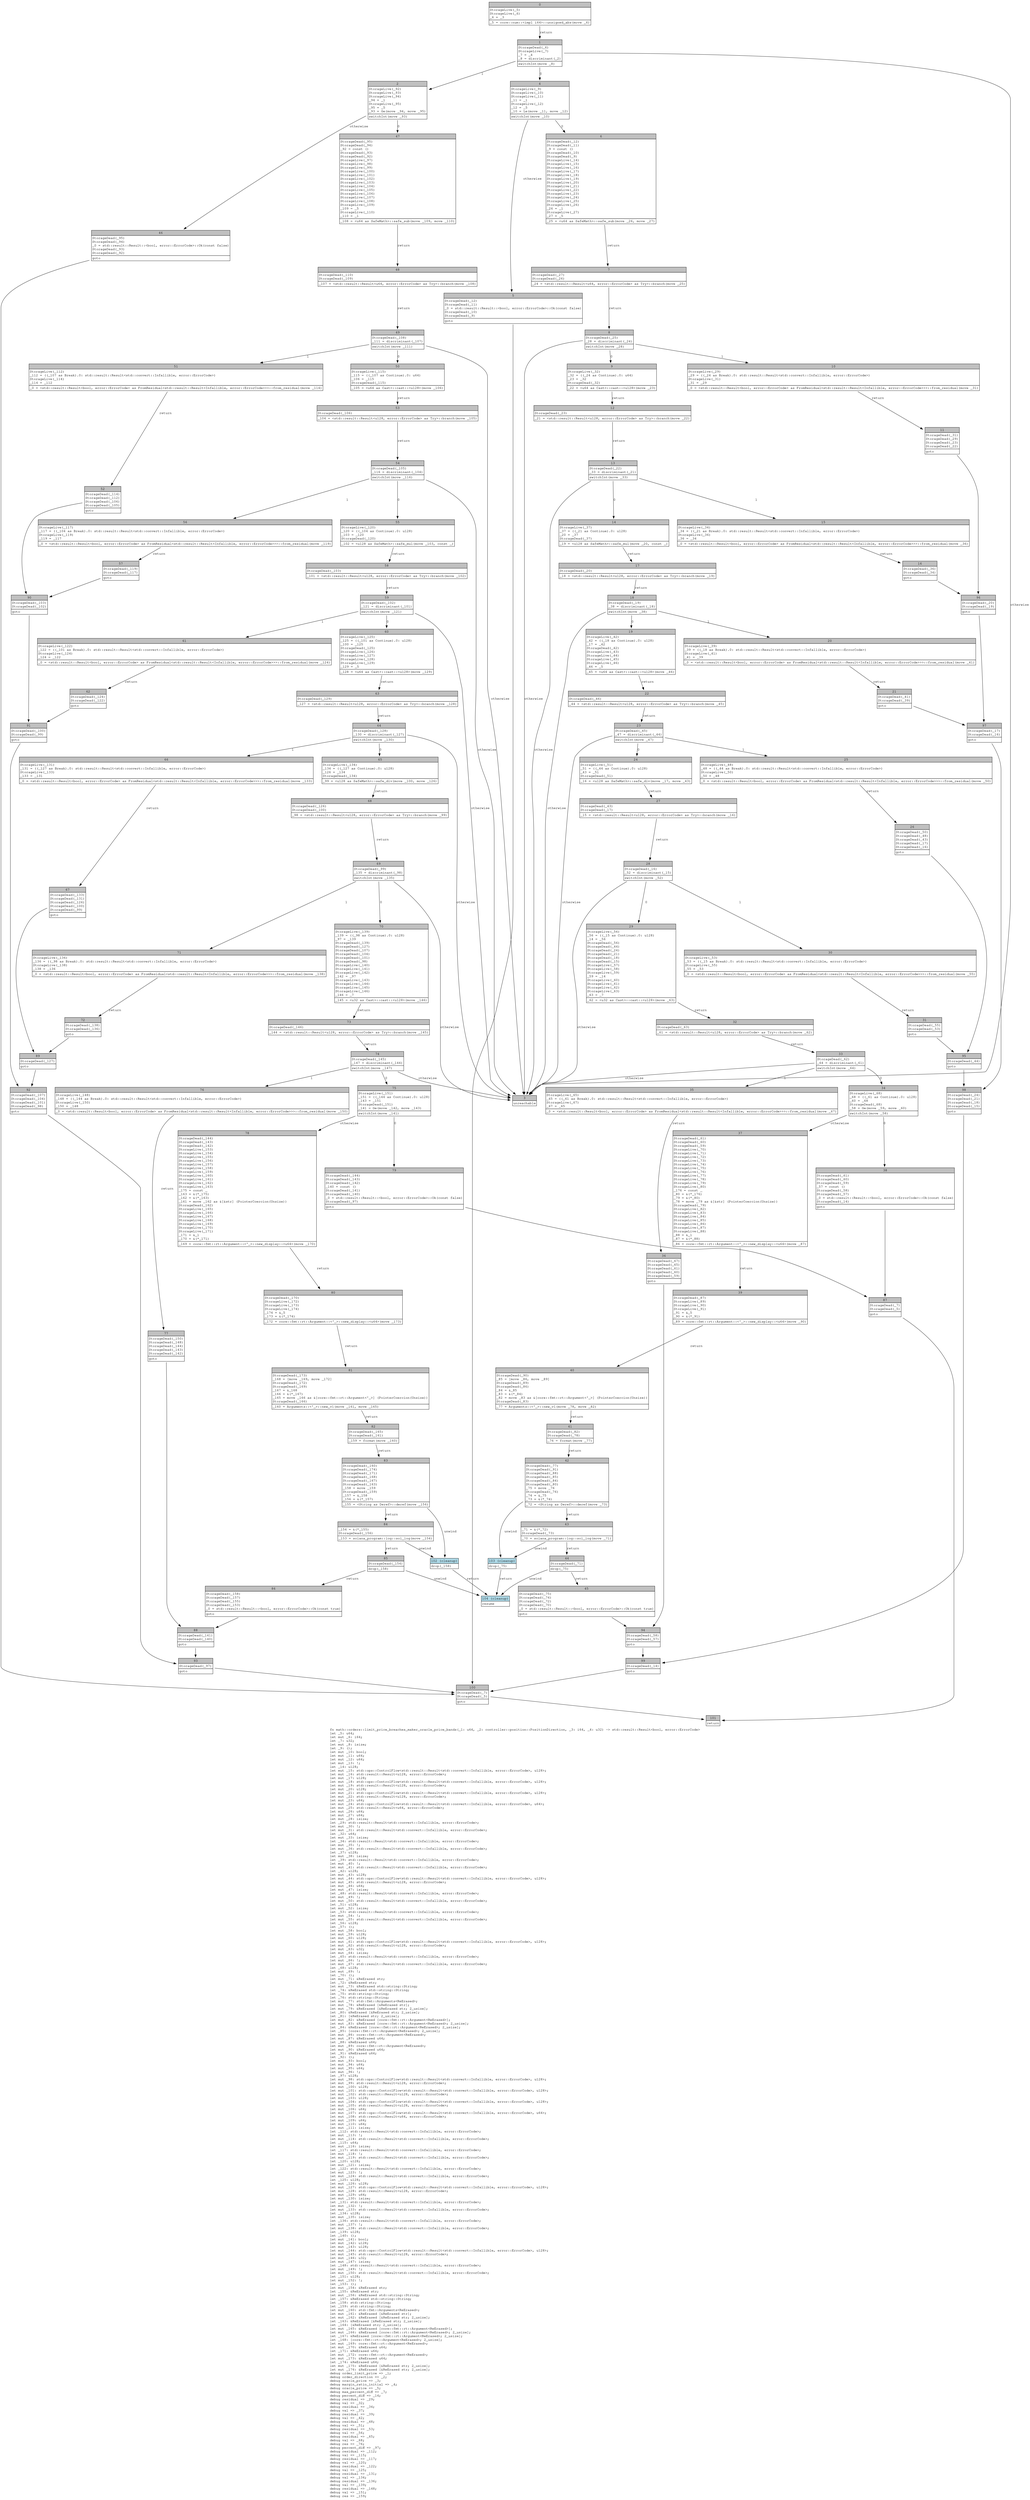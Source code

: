 digraph Mir_0_2603 {
    graph [fontname="Courier, monospace"];
    node [fontname="Courier, monospace"];
    edge [fontname="Courier, monospace"];
    label=<fn math::orders::limit_price_breaches_maker_oracle_price_bands(_1: u64, _2: controller::position::PositionDirection, _3: i64, _4: u32) -&gt; std::result::Result&lt;bool, error::ErrorCode&gt;<br align="left"/>let _5: u64;<br align="left"/>let mut _6: i64;<br align="left"/>let _7: u32;<br align="left"/>let mut _8: isize;<br align="left"/>let _9: ();<br align="left"/>let mut _10: bool;<br align="left"/>let mut _11: u64;<br align="left"/>let mut _12: u64;<br align="left"/>let mut _13: !;<br align="left"/>let _14: u128;<br align="left"/>let mut _15: std::ops::ControlFlow&lt;std::result::Result&lt;std::convert::Infallible, error::ErrorCode&gt;, u128&gt;;<br align="left"/>let mut _16: std::result::Result&lt;u128, error::ErrorCode&gt;;<br align="left"/>let mut _17: u128;<br align="left"/>let mut _18: std::ops::ControlFlow&lt;std::result::Result&lt;std::convert::Infallible, error::ErrorCode&gt;, u128&gt;;<br align="left"/>let mut _19: std::result::Result&lt;u128, error::ErrorCode&gt;;<br align="left"/>let mut _20: u128;<br align="left"/>let mut _21: std::ops::ControlFlow&lt;std::result::Result&lt;std::convert::Infallible, error::ErrorCode&gt;, u128&gt;;<br align="left"/>let mut _22: std::result::Result&lt;u128, error::ErrorCode&gt;;<br align="left"/>let mut _23: u64;<br align="left"/>let mut _24: std::ops::ControlFlow&lt;std::result::Result&lt;std::convert::Infallible, error::ErrorCode&gt;, u64&gt;;<br align="left"/>let mut _25: std::result::Result&lt;u64, error::ErrorCode&gt;;<br align="left"/>let mut _26: u64;<br align="left"/>let mut _27: u64;<br align="left"/>let mut _28: isize;<br align="left"/>let _29: std::result::Result&lt;std::convert::Infallible, error::ErrorCode&gt;;<br align="left"/>let mut _30: !;<br align="left"/>let mut _31: std::result::Result&lt;std::convert::Infallible, error::ErrorCode&gt;;<br align="left"/>let _32: u64;<br align="left"/>let mut _33: isize;<br align="left"/>let _34: std::result::Result&lt;std::convert::Infallible, error::ErrorCode&gt;;<br align="left"/>let mut _35: !;<br align="left"/>let mut _36: std::result::Result&lt;std::convert::Infallible, error::ErrorCode&gt;;<br align="left"/>let _37: u128;<br align="left"/>let mut _38: isize;<br align="left"/>let _39: std::result::Result&lt;std::convert::Infallible, error::ErrorCode&gt;;<br align="left"/>let mut _40: !;<br align="left"/>let mut _41: std::result::Result&lt;std::convert::Infallible, error::ErrorCode&gt;;<br align="left"/>let _42: u128;<br align="left"/>let mut _43: u128;<br align="left"/>let mut _44: std::ops::ControlFlow&lt;std::result::Result&lt;std::convert::Infallible, error::ErrorCode&gt;, u128&gt;;<br align="left"/>let mut _45: std::result::Result&lt;u128, error::ErrorCode&gt;;<br align="left"/>let mut _46: u64;<br align="left"/>let mut _47: isize;<br align="left"/>let _48: std::result::Result&lt;std::convert::Infallible, error::ErrorCode&gt;;<br align="left"/>let mut _49: !;<br align="left"/>let mut _50: std::result::Result&lt;std::convert::Infallible, error::ErrorCode&gt;;<br align="left"/>let _51: u128;<br align="left"/>let mut _52: isize;<br align="left"/>let _53: std::result::Result&lt;std::convert::Infallible, error::ErrorCode&gt;;<br align="left"/>let mut _54: !;<br align="left"/>let mut _55: std::result::Result&lt;std::convert::Infallible, error::ErrorCode&gt;;<br align="left"/>let _56: u128;<br align="left"/>let _57: ();<br align="left"/>let mut _58: bool;<br align="left"/>let mut _59: u128;<br align="left"/>let mut _60: u128;<br align="left"/>let mut _61: std::ops::ControlFlow&lt;std::result::Result&lt;std::convert::Infallible, error::ErrorCode&gt;, u128&gt;;<br align="left"/>let mut _62: std::result::Result&lt;u128, error::ErrorCode&gt;;<br align="left"/>let mut _63: u32;<br align="left"/>let mut _64: isize;<br align="left"/>let _65: std::result::Result&lt;std::convert::Infallible, error::ErrorCode&gt;;<br align="left"/>let mut _66: !;<br align="left"/>let mut _67: std::result::Result&lt;std::convert::Infallible, error::ErrorCode&gt;;<br align="left"/>let _68: u128;<br align="left"/>let mut _69: !;<br align="left"/>let _70: ();<br align="left"/>let mut _71: &amp;ReErased str;<br align="left"/>let _72: &amp;ReErased str;<br align="left"/>let mut _73: &amp;ReErased std::string::String;<br align="left"/>let _74: &amp;ReErased std::string::String;<br align="left"/>let _75: std::string::String;<br align="left"/>let _76: std::string::String;<br align="left"/>let mut _77: std::fmt::Arguments&lt;ReErased&gt;;<br align="left"/>let mut _78: &amp;ReErased [&amp;ReErased str];<br align="left"/>let mut _79: &amp;ReErased [&amp;ReErased str; 2_usize];<br align="left"/>let _80: &amp;ReErased [&amp;ReErased str; 2_usize];<br align="left"/>let _81: [&amp;ReErased str; 2_usize];<br align="left"/>let mut _82: &amp;ReErased [core::fmt::rt::Argument&lt;ReErased&gt;];<br align="left"/>let mut _83: &amp;ReErased [core::fmt::rt::Argument&lt;ReErased&gt;; 2_usize];<br align="left"/>let _84: &amp;ReErased [core::fmt::rt::Argument&lt;ReErased&gt;; 2_usize];<br align="left"/>let _85: [core::fmt::rt::Argument&lt;ReErased&gt;; 2_usize];<br align="left"/>let mut _86: core::fmt::rt::Argument&lt;ReErased&gt;;<br align="left"/>let mut _87: &amp;ReErased u64;<br align="left"/>let _88: &amp;ReErased u64;<br align="left"/>let mut _89: core::fmt::rt::Argument&lt;ReErased&gt;;<br align="left"/>let mut _90: &amp;ReErased u64;<br align="left"/>let _91: &amp;ReErased u64;<br align="left"/>let _92: ();<br align="left"/>let mut _93: bool;<br align="left"/>let mut _94: u64;<br align="left"/>let mut _95: u64;<br align="left"/>let mut _96: !;<br align="left"/>let _97: u128;<br align="left"/>let mut _98: std::ops::ControlFlow&lt;std::result::Result&lt;std::convert::Infallible, error::ErrorCode&gt;, u128&gt;;<br align="left"/>let mut _99: std::result::Result&lt;u128, error::ErrorCode&gt;;<br align="left"/>let mut _100: u128;<br align="left"/>let mut _101: std::ops::ControlFlow&lt;std::result::Result&lt;std::convert::Infallible, error::ErrorCode&gt;, u128&gt;;<br align="left"/>let mut _102: std::result::Result&lt;u128, error::ErrorCode&gt;;<br align="left"/>let mut _103: u128;<br align="left"/>let mut _104: std::ops::ControlFlow&lt;std::result::Result&lt;std::convert::Infallible, error::ErrorCode&gt;, u128&gt;;<br align="left"/>let mut _105: std::result::Result&lt;u128, error::ErrorCode&gt;;<br align="left"/>let mut _106: u64;<br align="left"/>let mut _107: std::ops::ControlFlow&lt;std::result::Result&lt;std::convert::Infallible, error::ErrorCode&gt;, u64&gt;;<br align="left"/>let mut _108: std::result::Result&lt;u64, error::ErrorCode&gt;;<br align="left"/>let mut _109: u64;<br align="left"/>let mut _110: u64;<br align="left"/>let mut _111: isize;<br align="left"/>let _112: std::result::Result&lt;std::convert::Infallible, error::ErrorCode&gt;;<br align="left"/>let mut _113: !;<br align="left"/>let mut _114: std::result::Result&lt;std::convert::Infallible, error::ErrorCode&gt;;<br align="left"/>let _115: u64;<br align="left"/>let mut _116: isize;<br align="left"/>let _117: std::result::Result&lt;std::convert::Infallible, error::ErrorCode&gt;;<br align="left"/>let mut _118: !;<br align="left"/>let mut _119: std::result::Result&lt;std::convert::Infallible, error::ErrorCode&gt;;<br align="left"/>let _120: u128;<br align="left"/>let mut _121: isize;<br align="left"/>let _122: std::result::Result&lt;std::convert::Infallible, error::ErrorCode&gt;;<br align="left"/>let mut _123: !;<br align="left"/>let mut _124: std::result::Result&lt;std::convert::Infallible, error::ErrorCode&gt;;<br align="left"/>let _125: u128;<br align="left"/>let mut _126: u128;<br align="left"/>let mut _127: std::ops::ControlFlow&lt;std::result::Result&lt;std::convert::Infallible, error::ErrorCode&gt;, u128&gt;;<br align="left"/>let mut _128: std::result::Result&lt;u128, error::ErrorCode&gt;;<br align="left"/>let mut _129: u64;<br align="left"/>let mut _130: isize;<br align="left"/>let _131: std::result::Result&lt;std::convert::Infallible, error::ErrorCode&gt;;<br align="left"/>let mut _132: !;<br align="left"/>let mut _133: std::result::Result&lt;std::convert::Infallible, error::ErrorCode&gt;;<br align="left"/>let _134: u128;<br align="left"/>let mut _135: isize;<br align="left"/>let _136: std::result::Result&lt;std::convert::Infallible, error::ErrorCode&gt;;<br align="left"/>let mut _137: !;<br align="left"/>let mut _138: std::result::Result&lt;std::convert::Infallible, error::ErrorCode&gt;;<br align="left"/>let _139: u128;<br align="left"/>let _140: ();<br align="left"/>let mut _141: bool;<br align="left"/>let mut _142: u128;<br align="left"/>let mut _143: u128;<br align="left"/>let mut _144: std::ops::ControlFlow&lt;std::result::Result&lt;std::convert::Infallible, error::ErrorCode&gt;, u128&gt;;<br align="left"/>let mut _145: std::result::Result&lt;u128, error::ErrorCode&gt;;<br align="left"/>let mut _146: u32;<br align="left"/>let mut _147: isize;<br align="left"/>let _148: std::result::Result&lt;std::convert::Infallible, error::ErrorCode&gt;;<br align="left"/>let mut _149: !;<br align="left"/>let mut _150: std::result::Result&lt;std::convert::Infallible, error::ErrorCode&gt;;<br align="left"/>let _151: u128;<br align="left"/>let mut _152: !;<br align="left"/>let _153: ();<br align="left"/>let mut _154: &amp;ReErased str;<br align="left"/>let _155: &amp;ReErased str;<br align="left"/>let mut _156: &amp;ReErased std::string::String;<br align="left"/>let _157: &amp;ReErased std::string::String;<br align="left"/>let _158: std::string::String;<br align="left"/>let _159: std::string::String;<br align="left"/>let mut _160: std::fmt::Arguments&lt;ReErased&gt;;<br align="left"/>let mut _161: &amp;ReErased [&amp;ReErased str];<br align="left"/>let mut _162: &amp;ReErased [&amp;ReErased str; 2_usize];<br align="left"/>let _163: &amp;ReErased [&amp;ReErased str; 2_usize];<br align="left"/>let _164: [&amp;ReErased str; 2_usize];<br align="left"/>let mut _165: &amp;ReErased [core::fmt::rt::Argument&lt;ReErased&gt;];<br align="left"/>let mut _166: &amp;ReErased [core::fmt::rt::Argument&lt;ReErased&gt;; 2_usize];<br align="left"/>let _167: &amp;ReErased [core::fmt::rt::Argument&lt;ReErased&gt;; 2_usize];<br align="left"/>let _168: [core::fmt::rt::Argument&lt;ReErased&gt;; 2_usize];<br align="left"/>let mut _169: core::fmt::rt::Argument&lt;ReErased&gt;;<br align="left"/>let mut _170: &amp;ReErased u64;<br align="left"/>let _171: &amp;ReErased u64;<br align="left"/>let mut _172: core::fmt::rt::Argument&lt;ReErased&gt;;<br align="left"/>let mut _173: &amp;ReErased u64;<br align="left"/>let _174: &amp;ReErased u64;<br align="left"/>let mut _175: &amp;ReErased [&amp;ReErased str; 2_usize];<br align="left"/>let mut _176: &amp;ReErased [&amp;ReErased str; 2_usize];<br align="left"/>debug order_limit_price =&gt; _1;<br align="left"/>debug order_direction =&gt; _2;<br align="left"/>debug oracle_price =&gt; _3;<br align="left"/>debug margin_ratio_initial =&gt; _4;<br align="left"/>debug oracle_price =&gt; _5;<br align="left"/>debug max_percent_diff =&gt; _7;<br align="left"/>debug percent_diff =&gt; _14;<br align="left"/>debug residual =&gt; _29;<br align="left"/>debug val =&gt; _32;<br align="left"/>debug residual =&gt; _34;<br align="left"/>debug val =&gt; _37;<br align="left"/>debug residual =&gt; _39;<br align="left"/>debug val =&gt; _42;<br align="left"/>debug residual =&gt; _48;<br align="left"/>debug val =&gt; _51;<br align="left"/>debug residual =&gt; _53;<br align="left"/>debug val =&gt; _56;<br align="left"/>debug residual =&gt; _65;<br align="left"/>debug val =&gt; _68;<br align="left"/>debug res =&gt; _76;<br align="left"/>debug percent_diff =&gt; _97;<br align="left"/>debug residual =&gt; _112;<br align="left"/>debug val =&gt; _115;<br align="left"/>debug residual =&gt; _117;<br align="left"/>debug val =&gt; _120;<br align="left"/>debug residual =&gt; _122;<br align="left"/>debug val =&gt; _125;<br align="left"/>debug residual =&gt; _131;<br align="left"/>debug val =&gt; _134;<br align="left"/>debug residual =&gt; _136;<br align="left"/>debug val =&gt; _139;<br align="left"/>debug residual =&gt; _148;<br align="left"/>debug val =&gt; _151;<br align="left"/>debug res =&gt; _159;<br align="left"/>>;
    bb0__0_2603 [shape="none", label=<<table border="0" cellborder="1" cellspacing="0"><tr><td bgcolor="gray" align="center" colspan="1">0</td></tr><tr><td align="left" balign="left">StorageLive(_5)<br/>StorageLive(_6)<br/>_6 = _3<br/></td></tr><tr><td align="left">_5 = core::num::&lt;impl i64&gt;::unsigned_abs(move _6)</td></tr></table>>];
    bb1__0_2603 [shape="none", label=<<table border="0" cellborder="1" cellspacing="0"><tr><td bgcolor="gray" align="center" colspan="1">1</td></tr><tr><td align="left" balign="left">StorageDead(_6)<br/>StorageLive(_7)<br/>_7 = _4<br/>_8 = discriminant(_2)<br/></td></tr><tr><td align="left">switchInt(move _8)</td></tr></table>>];
    bb2__0_2603 [shape="none", label=<<table border="0" cellborder="1" cellspacing="0"><tr><td bgcolor="gray" align="center" colspan="1">2</td></tr><tr><td align="left" balign="left">StorageLive(_92)<br/>StorageLive(_93)<br/>StorageLive(_94)<br/>_94 = _1<br/>StorageLive(_95)<br/>_95 = _5<br/>_93 = Ge(move _94, move _95)<br/></td></tr><tr><td align="left">switchInt(move _93)</td></tr></table>>];
    bb3__0_2603 [shape="none", label=<<table border="0" cellborder="1" cellspacing="0"><tr><td bgcolor="gray" align="center" colspan="1">3</td></tr><tr><td align="left">unreachable</td></tr></table>>];
    bb4__0_2603 [shape="none", label=<<table border="0" cellborder="1" cellspacing="0"><tr><td bgcolor="gray" align="center" colspan="1">4</td></tr><tr><td align="left" balign="left">StorageLive(_9)<br/>StorageLive(_10)<br/>StorageLive(_11)<br/>_11 = _1<br/>StorageLive(_12)<br/>_12 = _5<br/>_10 = Le(move _11, move _12)<br/></td></tr><tr><td align="left">switchInt(move _10)</td></tr></table>>];
    bb5__0_2603 [shape="none", label=<<table border="0" cellborder="1" cellspacing="0"><tr><td bgcolor="gray" align="center" colspan="1">5</td></tr><tr><td align="left" balign="left">StorageDead(_12)<br/>StorageDead(_11)<br/>_0 = std::result::Result::&lt;bool, error::ErrorCode&gt;::Ok(const false)<br/>StorageDead(_10)<br/>StorageDead(_9)<br/></td></tr><tr><td align="left">goto</td></tr></table>>];
    bb6__0_2603 [shape="none", label=<<table border="0" cellborder="1" cellspacing="0"><tr><td bgcolor="gray" align="center" colspan="1">6</td></tr><tr><td align="left" balign="left">StorageDead(_12)<br/>StorageDead(_11)<br/>_9 = const ()<br/>StorageDead(_10)<br/>StorageDead(_9)<br/>StorageLive(_14)<br/>StorageLive(_15)<br/>StorageLive(_16)<br/>StorageLive(_17)<br/>StorageLive(_18)<br/>StorageLive(_19)<br/>StorageLive(_20)<br/>StorageLive(_21)<br/>StorageLive(_22)<br/>StorageLive(_23)<br/>StorageLive(_24)<br/>StorageLive(_25)<br/>StorageLive(_26)<br/>_26 = _1<br/>StorageLive(_27)<br/>_27 = _5<br/></td></tr><tr><td align="left">_25 = &lt;u64 as SafeMath&gt;::safe_sub(move _26, move _27)</td></tr></table>>];
    bb7__0_2603 [shape="none", label=<<table border="0" cellborder="1" cellspacing="0"><tr><td bgcolor="gray" align="center" colspan="1">7</td></tr><tr><td align="left" balign="left">StorageDead(_27)<br/>StorageDead(_26)<br/></td></tr><tr><td align="left">_24 = &lt;std::result::Result&lt;u64, error::ErrorCode&gt; as Try&gt;::branch(move _25)</td></tr></table>>];
    bb8__0_2603 [shape="none", label=<<table border="0" cellborder="1" cellspacing="0"><tr><td bgcolor="gray" align="center" colspan="1">8</td></tr><tr><td align="left" balign="left">StorageDead(_25)<br/>_28 = discriminant(_24)<br/></td></tr><tr><td align="left">switchInt(move _28)</td></tr></table>>];
    bb9__0_2603 [shape="none", label=<<table border="0" cellborder="1" cellspacing="0"><tr><td bgcolor="gray" align="center" colspan="1">9</td></tr><tr><td align="left" balign="left">StorageLive(_32)<br/>_32 = ((_24 as Continue).0: u64)<br/>_23 = _32<br/>StorageDead(_32)<br/></td></tr><tr><td align="left">_22 = &lt;u64 as Cast&gt;::cast::&lt;u128&gt;(move _23)</td></tr></table>>];
    bb10__0_2603 [shape="none", label=<<table border="0" cellborder="1" cellspacing="0"><tr><td bgcolor="gray" align="center" colspan="1">10</td></tr><tr><td align="left" balign="left">StorageLive(_29)<br/>_29 = ((_24 as Break).0: std::result::Result&lt;std::convert::Infallible, error::ErrorCode&gt;)<br/>StorageLive(_31)<br/>_31 = _29<br/></td></tr><tr><td align="left">_0 = &lt;std::result::Result&lt;bool, error::ErrorCode&gt; as FromResidual&lt;std::result::Result&lt;Infallible, error::ErrorCode&gt;&gt;&gt;::from_residual(move _31)</td></tr></table>>];
    bb11__0_2603 [shape="none", label=<<table border="0" cellborder="1" cellspacing="0"><tr><td bgcolor="gray" align="center" colspan="1">11</td></tr><tr><td align="left" balign="left">StorageDead(_31)<br/>StorageDead(_29)<br/>StorageDead(_23)<br/>StorageDead(_22)<br/></td></tr><tr><td align="left">goto</td></tr></table>>];
    bb12__0_2603 [shape="none", label=<<table border="0" cellborder="1" cellspacing="0"><tr><td bgcolor="gray" align="center" colspan="1">12</td></tr><tr><td align="left" balign="left">StorageDead(_23)<br/></td></tr><tr><td align="left">_21 = &lt;std::result::Result&lt;u128, error::ErrorCode&gt; as Try&gt;::branch(move _22)</td></tr></table>>];
    bb13__0_2603 [shape="none", label=<<table border="0" cellborder="1" cellspacing="0"><tr><td bgcolor="gray" align="center" colspan="1">13</td></tr><tr><td align="left" balign="left">StorageDead(_22)<br/>_33 = discriminant(_21)<br/></td></tr><tr><td align="left">switchInt(move _33)</td></tr></table>>];
    bb14__0_2603 [shape="none", label=<<table border="0" cellborder="1" cellspacing="0"><tr><td bgcolor="gray" align="center" colspan="1">14</td></tr><tr><td align="left" balign="left">StorageLive(_37)<br/>_37 = ((_21 as Continue).0: u128)<br/>_20 = _37<br/>StorageDead(_37)<br/></td></tr><tr><td align="left">_19 = &lt;u128 as SafeMath&gt;::safe_mul(move _20, const _)</td></tr></table>>];
    bb15__0_2603 [shape="none", label=<<table border="0" cellborder="1" cellspacing="0"><tr><td bgcolor="gray" align="center" colspan="1">15</td></tr><tr><td align="left" balign="left">StorageLive(_34)<br/>_34 = ((_21 as Break).0: std::result::Result&lt;std::convert::Infallible, error::ErrorCode&gt;)<br/>StorageLive(_36)<br/>_36 = _34<br/></td></tr><tr><td align="left">_0 = &lt;std::result::Result&lt;bool, error::ErrorCode&gt; as FromResidual&lt;std::result::Result&lt;Infallible, error::ErrorCode&gt;&gt;&gt;::from_residual(move _36)</td></tr></table>>];
    bb16__0_2603 [shape="none", label=<<table border="0" cellborder="1" cellspacing="0"><tr><td bgcolor="gray" align="center" colspan="1">16</td></tr><tr><td align="left" balign="left">StorageDead(_36)<br/>StorageDead(_34)<br/></td></tr><tr><td align="left">goto</td></tr></table>>];
    bb17__0_2603 [shape="none", label=<<table border="0" cellborder="1" cellspacing="0"><tr><td bgcolor="gray" align="center" colspan="1">17</td></tr><tr><td align="left" balign="left">StorageDead(_20)<br/></td></tr><tr><td align="left">_18 = &lt;std::result::Result&lt;u128, error::ErrorCode&gt; as Try&gt;::branch(move _19)</td></tr></table>>];
    bb18__0_2603 [shape="none", label=<<table border="0" cellborder="1" cellspacing="0"><tr><td bgcolor="gray" align="center" colspan="1">18</td></tr><tr><td align="left" balign="left">StorageDead(_19)<br/>_38 = discriminant(_18)<br/></td></tr><tr><td align="left">switchInt(move _38)</td></tr></table>>];
    bb19__0_2603 [shape="none", label=<<table border="0" cellborder="1" cellspacing="0"><tr><td bgcolor="gray" align="center" colspan="1">19</td></tr><tr><td align="left" balign="left">StorageLive(_42)<br/>_42 = ((_18 as Continue).0: u128)<br/>_17 = _42<br/>StorageDead(_42)<br/>StorageLive(_43)<br/>StorageLive(_44)<br/>StorageLive(_45)<br/>StorageLive(_46)<br/>_46 = _5<br/></td></tr><tr><td align="left">_45 = &lt;u64 as Cast&gt;::cast::&lt;u128&gt;(move _46)</td></tr></table>>];
    bb20__0_2603 [shape="none", label=<<table border="0" cellborder="1" cellspacing="0"><tr><td bgcolor="gray" align="center" colspan="1">20</td></tr><tr><td align="left" balign="left">StorageLive(_39)<br/>_39 = ((_18 as Break).0: std::result::Result&lt;std::convert::Infallible, error::ErrorCode&gt;)<br/>StorageLive(_41)<br/>_41 = _39<br/></td></tr><tr><td align="left">_0 = &lt;std::result::Result&lt;bool, error::ErrorCode&gt; as FromResidual&lt;std::result::Result&lt;Infallible, error::ErrorCode&gt;&gt;&gt;::from_residual(move _41)</td></tr></table>>];
    bb21__0_2603 [shape="none", label=<<table border="0" cellborder="1" cellspacing="0"><tr><td bgcolor="gray" align="center" colspan="1">21</td></tr><tr><td align="left" balign="left">StorageDead(_41)<br/>StorageDead(_39)<br/></td></tr><tr><td align="left">goto</td></tr></table>>];
    bb22__0_2603 [shape="none", label=<<table border="0" cellborder="1" cellspacing="0"><tr><td bgcolor="gray" align="center" colspan="1">22</td></tr><tr><td align="left" balign="left">StorageDead(_46)<br/></td></tr><tr><td align="left">_44 = &lt;std::result::Result&lt;u128, error::ErrorCode&gt; as Try&gt;::branch(move _45)</td></tr></table>>];
    bb23__0_2603 [shape="none", label=<<table border="0" cellborder="1" cellspacing="0"><tr><td bgcolor="gray" align="center" colspan="1">23</td></tr><tr><td align="left" balign="left">StorageDead(_45)<br/>_47 = discriminant(_44)<br/></td></tr><tr><td align="left">switchInt(move _47)</td></tr></table>>];
    bb24__0_2603 [shape="none", label=<<table border="0" cellborder="1" cellspacing="0"><tr><td bgcolor="gray" align="center" colspan="1">24</td></tr><tr><td align="left" balign="left">StorageLive(_51)<br/>_51 = ((_44 as Continue).0: u128)<br/>_43 = _51<br/>StorageDead(_51)<br/></td></tr><tr><td align="left">_16 = &lt;u128 as SafeMath&gt;::safe_div(move _17, move _43)</td></tr></table>>];
    bb25__0_2603 [shape="none", label=<<table border="0" cellborder="1" cellspacing="0"><tr><td bgcolor="gray" align="center" colspan="1">25</td></tr><tr><td align="left" balign="left">StorageLive(_48)<br/>_48 = ((_44 as Break).0: std::result::Result&lt;std::convert::Infallible, error::ErrorCode&gt;)<br/>StorageLive(_50)<br/>_50 = _48<br/></td></tr><tr><td align="left">_0 = &lt;std::result::Result&lt;bool, error::ErrorCode&gt; as FromResidual&lt;std::result::Result&lt;Infallible, error::ErrorCode&gt;&gt;&gt;::from_residual(move _50)</td></tr></table>>];
    bb26__0_2603 [shape="none", label=<<table border="0" cellborder="1" cellspacing="0"><tr><td bgcolor="gray" align="center" colspan="1">26</td></tr><tr><td align="left" balign="left">StorageDead(_50)<br/>StorageDead(_48)<br/>StorageDead(_43)<br/>StorageDead(_17)<br/>StorageDead(_16)<br/></td></tr><tr><td align="left">goto</td></tr></table>>];
    bb27__0_2603 [shape="none", label=<<table border="0" cellborder="1" cellspacing="0"><tr><td bgcolor="gray" align="center" colspan="1">27</td></tr><tr><td align="left" balign="left">StorageDead(_43)<br/>StorageDead(_17)<br/></td></tr><tr><td align="left">_15 = &lt;std::result::Result&lt;u128, error::ErrorCode&gt; as Try&gt;::branch(move _16)</td></tr></table>>];
    bb28__0_2603 [shape="none", label=<<table border="0" cellborder="1" cellspacing="0"><tr><td bgcolor="gray" align="center" colspan="1">28</td></tr><tr><td align="left" balign="left">StorageDead(_16)<br/>_52 = discriminant(_15)<br/></td></tr><tr><td align="left">switchInt(move _52)</td></tr></table>>];
    bb29__0_2603 [shape="none", label=<<table border="0" cellborder="1" cellspacing="0"><tr><td bgcolor="gray" align="center" colspan="1">29</td></tr><tr><td align="left" balign="left">StorageLive(_56)<br/>_56 = ((_15 as Continue).0: u128)<br/>_14 = _56<br/>StorageDead(_56)<br/>StorageDead(_44)<br/>StorageDead(_24)<br/>StorageDead(_21)<br/>StorageDead(_18)<br/>StorageDead(_15)<br/>StorageLive(_57)<br/>StorageLive(_58)<br/>StorageLive(_59)<br/>_59 = _14<br/>StorageLive(_60)<br/>StorageLive(_61)<br/>StorageLive(_62)<br/>StorageLive(_63)<br/>_63 = _7<br/></td></tr><tr><td align="left">_62 = &lt;u32 as Cast&gt;::cast::&lt;u128&gt;(move _63)</td></tr></table>>];
    bb30__0_2603 [shape="none", label=<<table border="0" cellborder="1" cellspacing="0"><tr><td bgcolor="gray" align="center" colspan="1">30</td></tr><tr><td align="left" balign="left">StorageLive(_53)<br/>_53 = ((_15 as Break).0: std::result::Result&lt;std::convert::Infallible, error::ErrorCode&gt;)<br/>StorageLive(_55)<br/>_55 = _53<br/></td></tr><tr><td align="left">_0 = &lt;std::result::Result&lt;bool, error::ErrorCode&gt; as FromResidual&lt;std::result::Result&lt;Infallible, error::ErrorCode&gt;&gt;&gt;::from_residual(move _55)</td></tr></table>>];
    bb31__0_2603 [shape="none", label=<<table border="0" cellborder="1" cellspacing="0"><tr><td bgcolor="gray" align="center" colspan="1">31</td></tr><tr><td align="left" balign="left">StorageDead(_55)<br/>StorageDead(_53)<br/></td></tr><tr><td align="left">goto</td></tr></table>>];
    bb32__0_2603 [shape="none", label=<<table border="0" cellborder="1" cellspacing="0"><tr><td bgcolor="gray" align="center" colspan="1">32</td></tr><tr><td align="left" balign="left">StorageDead(_63)<br/></td></tr><tr><td align="left">_61 = &lt;std::result::Result&lt;u128, error::ErrorCode&gt; as Try&gt;::branch(move _62)</td></tr></table>>];
    bb33__0_2603 [shape="none", label=<<table border="0" cellborder="1" cellspacing="0"><tr><td bgcolor="gray" align="center" colspan="1">33</td></tr><tr><td align="left" balign="left">StorageDead(_62)<br/>_64 = discriminant(_61)<br/></td></tr><tr><td align="left">switchInt(move _64)</td></tr></table>>];
    bb34__0_2603 [shape="none", label=<<table border="0" cellborder="1" cellspacing="0"><tr><td bgcolor="gray" align="center" colspan="1">34</td></tr><tr><td align="left" balign="left">StorageLive(_68)<br/>_68 = ((_61 as Continue).0: u128)<br/>_60 = _68<br/>StorageDead(_68)<br/>_58 = Ge(move _59, move _60)<br/></td></tr><tr><td align="left">switchInt(move _58)</td></tr></table>>];
    bb35__0_2603 [shape="none", label=<<table border="0" cellborder="1" cellspacing="0"><tr><td bgcolor="gray" align="center" colspan="1">35</td></tr><tr><td align="left" balign="left">StorageLive(_65)<br/>_65 = ((_61 as Break).0: std::result::Result&lt;std::convert::Infallible, error::ErrorCode&gt;)<br/>StorageLive(_67)<br/>_67 = _65<br/></td></tr><tr><td align="left">_0 = &lt;std::result::Result&lt;bool, error::ErrorCode&gt; as FromResidual&lt;std::result::Result&lt;Infallible, error::ErrorCode&gt;&gt;&gt;::from_residual(move _67)</td></tr></table>>];
    bb36__0_2603 [shape="none", label=<<table border="0" cellborder="1" cellspacing="0"><tr><td bgcolor="gray" align="center" colspan="1">36</td></tr><tr><td align="left" balign="left">StorageDead(_67)<br/>StorageDead(_65)<br/>StorageDead(_61)<br/>StorageDead(_60)<br/>StorageDead(_59)<br/></td></tr><tr><td align="left">goto</td></tr></table>>];
    bb37__0_2603 [shape="none", label=<<table border="0" cellborder="1" cellspacing="0"><tr><td bgcolor="gray" align="center" colspan="1">37</td></tr><tr><td align="left" balign="left">StorageDead(_61)<br/>StorageDead(_60)<br/>StorageDead(_59)<br/>StorageLive(_70)<br/>StorageLive(_71)<br/>StorageLive(_72)<br/>StorageLive(_73)<br/>StorageLive(_74)<br/>StorageLive(_75)<br/>StorageLive(_76)<br/>StorageLive(_77)<br/>StorageLive(_78)<br/>StorageLive(_79)<br/>StorageLive(_80)<br/>_176 = const _<br/>_80 = &amp;(*_176)<br/>_79 = &amp;(*_80)<br/>_78 = move _79 as &amp;[&amp;str] (PointerCoercion(Unsize))<br/>StorageDead(_79)<br/>StorageLive(_82)<br/>StorageLive(_83)<br/>StorageLive(_84)<br/>StorageLive(_85)<br/>StorageLive(_86)<br/>StorageLive(_87)<br/>StorageLive(_88)<br/>_88 = &amp;_1<br/>_87 = &amp;(*_88)<br/></td></tr><tr><td align="left">_86 = core::fmt::rt::Argument::&lt;'_&gt;::new_display::&lt;u64&gt;(move _87)</td></tr></table>>];
    bb38__0_2603 [shape="none", label=<<table border="0" cellborder="1" cellspacing="0"><tr><td bgcolor="gray" align="center" colspan="1">38</td></tr><tr><td align="left" balign="left">StorageDead(_61)<br/>StorageDead(_60)<br/>StorageDead(_59)<br/>_57 = const ()<br/>StorageDead(_58)<br/>StorageDead(_57)<br/>_0 = std::result::Result::&lt;bool, error::ErrorCode&gt;::Ok(const false)<br/>StorageDead(_14)<br/></td></tr><tr><td align="left">goto</td></tr></table>>];
    bb39__0_2603 [shape="none", label=<<table border="0" cellborder="1" cellspacing="0"><tr><td bgcolor="gray" align="center" colspan="1">39</td></tr><tr><td align="left" balign="left">StorageDead(_87)<br/>StorageLive(_89)<br/>StorageLive(_90)<br/>StorageLive(_91)<br/>_91 = &amp;_5<br/>_90 = &amp;(*_91)<br/></td></tr><tr><td align="left">_89 = core::fmt::rt::Argument::&lt;'_&gt;::new_display::&lt;u64&gt;(move _90)</td></tr></table>>];
    bb40__0_2603 [shape="none", label=<<table border="0" cellborder="1" cellspacing="0"><tr><td bgcolor="gray" align="center" colspan="1">40</td></tr><tr><td align="left" balign="left">StorageDead(_90)<br/>_85 = [move _86, move _89]<br/>StorageDead(_89)<br/>StorageDead(_86)<br/>_84 = &amp;_85<br/>_83 = &amp;(*_84)<br/>_82 = move _83 as &amp;[core::fmt::rt::Argument&lt;'_&gt;] (PointerCoercion(Unsize))<br/>StorageDead(_83)<br/></td></tr><tr><td align="left">_77 = Arguments::&lt;'_&gt;::new_v1(move _78, move _82)</td></tr></table>>];
    bb41__0_2603 [shape="none", label=<<table border="0" cellborder="1" cellspacing="0"><tr><td bgcolor="gray" align="center" colspan="1">41</td></tr><tr><td align="left" balign="left">StorageDead(_82)<br/>StorageDead(_78)<br/></td></tr><tr><td align="left">_76 = format(move _77)</td></tr></table>>];
    bb42__0_2603 [shape="none", label=<<table border="0" cellborder="1" cellspacing="0"><tr><td bgcolor="gray" align="center" colspan="1">42</td></tr><tr><td align="left" balign="left">StorageDead(_77)<br/>StorageDead(_91)<br/>StorageDead(_88)<br/>StorageDead(_85)<br/>StorageDead(_84)<br/>StorageDead(_80)<br/>_75 = move _76<br/>StorageDead(_76)<br/>_74 = &amp;_75<br/>_73 = &amp;(*_74)<br/></td></tr><tr><td align="left">_72 = &lt;String as Deref&gt;::deref(move _73)</td></tr></table>>];
    bb43__0_2603 [shape="none", label=<<table border="0" cellborder="1" cellspacing="0"><tr><td bgcolor="gray" align="center" colspan="1">43</td></tr><tr><td align="left" balign="left">_71 = &amp;(*_72)<br/>StorageDead(_73)<br/></td></tr><tr><td align="left">_70 = solana_program::log::sol_log(move _71)</td></tr></table>>];
    bb44__0_2603 [shape="none", label=<<table border="0" cellborder="1" cellspacing="0"><tr><td bgcolor="gray" align="center" colspan="1">44</td></tr><tr><td align="left" balign="left">StorageDead(_71)<br/></td></tr><tr><td align="left">drop(_75)</td></tr></table>>];
    bb45__0_2603 [shape="none", label=<<table border="0" cellborder="1" cellspacing="0"><tr><td bgcolor="gray" align="center" colspan="1">45</td></tr><tr><td align="left" balign="left">StorageDead(_75)<br/>StorageDead(_74)<br/>StorageDead(_72)<br/>StorageDead(_70)<br/>_0 = std::result::Result::&lt;bool, error::ErrorCode&gt;::Ok(const true)<br/></td></tr><tr><td align="left">goto</td></tr></table>>];
    bb46__0_2603 [shape="none", label=<<table border="0" cellborder="1" cellspacing="0"><tr><td bgcolor="gray" align="center" colspan="1">46</td></tr><tr><td align="left" balign="left">StorageDead(_95)<br/>StorageDead(_94)<br/>_0 = std::result::Result::&lt;bool, error::ErrorCode&gt;::Ok(const false)<br/>StorageDead(_93)<br/>StorageDead(_92)<br/></td></tr><tr><td align="left">goto</td></tr></table>>];
    bb47__0_2603 [shape="none", label=<<table border="0" cellborder="1" cellspacing="0"><tr><td bgcolor="gray" align="center" colspan="1">47</td></tr><tr><td align="left" balign="left">StorageDead(_95)<br/>StorageDead(_94)<br/>_92 = const ()<br/>StorageDead(_93)<br/>StorageDead(_92)<br/>StorageLive(_97)<br/>StorageLive(_98)<br/>StorageLive(_99)<br/>StorageLive(_100)<br/>StorageLive(_101)<br/>StorageLive(_102)<br/>StorageLive(_103)<br/>StorageLive(_104)<br/>StorageLive(_105)<br/>StorageLive(_106)<br/>StorageLive(_107)<br/>StorageLive(_108)<br/>StorageLive(_109)<br/>_109 = _5<br/>StorageLive(_110)<br/>_110 = _1<br/></td></tr><tr><td align="left">_108 = &lt;u64 as SafeMath&gt;::safe_sub(move _109, move _110)</td></tr></table>>];
    bb48__0_2603 [shape="none", label=<<table border="0" cellborder="1" cellspacing="0"><tr><td bgcolor="gray" align="center" colspan="1">48</td></tr><tr><td align="left" balign="left">StorageDead(_110)<br/>StorageDead(_109)<br/></td></tr><tr><td align="left">_107 = &lt;std::result::Result&lt;u64, error::ErrorCode&gt; as Try&gt;::branch(move _108)</td></tr></table>>];
    bb49__0_2603 [shape="none", label=<<table border="0" cellborder="1" cellspacing="0"><tr><td bgcolor="gray" align="center" colspan="1">49</td></tr><tr><td align="left" balign="left">StorageDead(_108)<br/>_111 = discriminant(_107)<br/></td></tr><tr><td align="left">switchInt(move _111)</td></tr></table>>];
    bb50__0_2603 [shape="none", label=<<table border="0" cellborder="1" cellspacing="0"><tr><td bgcolor="gray" align="center" colspan="1">50</td></tr><tr><td align="left" balign="left">StorageLive(_115)<br/>_115 = ((_107 as Continue).0: u64)<br/>_106 = _115<br/>StorageDead(_115)<br/></td></tr><tr><td align="left">_105 = &lt;u64 as Cast&gt;::cast::&lt;u128&gt;(move _106)</td></tr></table>>];
    bb51__0_2603 [shape="none", label=<<table border="0" cellborder="1" cellspacing="0"><tr><td bgcolor="gray" align="center" colspan="1">51</td></tr><tr><td align="left" balign="left">StorageLive(_112)<br/>_112 = ((_107 as Break).0: std::result::Result&lt;std::convert::Infallible, error::ErrorCode&gt;)<br/>StorageLive(_114)<br/>_114 = _112<br/></td></tr><tr><td align="left">_0 = &lt;std::result::Result&lt;bool, error::ErrorCode&gt; as FromResidual&lt;std::result::Result&lt;Infallible, error::ErrorCode&gt;&gt;&gt;::from_residual(move _114)</td></tr></table>>];
    bb52__0_2603 [shape="none", label=<<table border="0" cellborder="1" cellspacing="0"><tr><td bgcolor="gray" align="center" colspan="1">52</td></tr><tr><td align="left" balign="left">StorageDead(_114)<br/>StorageDead(_112)<br/>StorageDead(_106)<br/>StorageDead(_105)<br/></td></tr><tr><td align="left">goto</td></tr></table>>];
    bb53__0_2603 [shape="none", label=<<table border="0" cellborder="1" cellspacing="0"><tr><td bgcolor="gray" align="center" colspan="1">53</td></tr><tr><td align="left" balign="left">StorageDead(_106)<br/></td></tr><tr><td align="left">_104 = &lt;std::result::Result&lt;u128, error::ErrorCode&gt; as Try&gt;::branch(move _105)</td></tr></table>>];
    bb54__0_2603 [shape="none", label=<<table border="0" cellborder="1" cellspacing="0"><tr><td bgcolor="gray" align="center" colspan="1">54</td></tr><tr><td align="left" balign="left">StorageDead(_105)<br/>_116 = discriminant(_104)<br/></td></tr><tr><td align="left">switchInt(move _116)</td></tr></table>>];
    bb55__0_2603 [shape="none", label=<<table border="0" cellborder="1" cellspacing="0"><tr><td bgcolor="gray" align="center" colspan="1">55</td></tr><tr><td align="left" balign="left">StorageLive(_120)<br/>_120 = ((_104 as Continue).0: u128)<br/>_103 = _120<br/>StorageDead(_120)<br/></td></tr><tr><td align="left">_102 = &lt;u128 as SafeMath&gt;::safe_mul(move _103, const _)</td></tr></table>>];
    bb56__0_2603 [shape="none", label=<<table border="0" cellborder="1" cellspacing="0"><tr><td bgcolor="gray" align="center" colspan="1">56</td></tr><tr><td align="left" balign="left">StorageLive(_117)<br/>_117 = ((_104 as Break).0: std::result::Result&lt;std::convert::Infallible, error::ErrorCode&gt;)<br/>StorageLive(_119)<br/>_119 = _117<br/></td></tr><tr><td align="left">_0 = &lt;std::result::Result&lt;bool, error::ErrorCode&gt; as FromResidual&lt;std::result::Result&lt;Infallible, error::ErrorCode&gt;&gt;&gt;::from_residual(move _119)</td></tr></table>>];
    bb57__0_2603 [shape="none", label=<<table border="0" cellborder="1" cellspacing="0"><tr><td bgcolor="gray" align="center" colspan="1">57</td></tr><tr><td align="left" balign="left">StorageDead(_119)<br/>StorageDead(_117)<br/></td></tr><tr><td align="left">goto</td></tr></table>>];
    bb58__0_2603 [shape="none", label=<<table border="0" cellborder="1" cellspacing="0"><tr><td bgcolor="gray" align="center" colspan="1">58</td></tr><tr><td align="left" balign="left">StorageDead(_103)<br/></td></tr><tr><td align="left">_101 = &lt;std::result::Result&lt;u128, error::ErrorCode&gt; as Try&gt;::branch(move _102)</td></tr></table>>];
    bb59__0_2603 [shape="none", label=<<table border="0" cellborder="1" cellspacing="0"><tr><td bgcolor="gray" align="center" colspan="1">59</td></tr><tr><td align="left" balign="left">StorageDead(_102)<br/>_121 = discriminant(_101)<br/></td></tr><tr><td align="left">switchInt(move _121)</td></tr></table>>];
    bb60__0_2603 [shape="none", label=<<table border="0" cellborder="1" cellspacing="0"><tr><td bgcolor="gray" align="center" colspan="1">60</td></tr><tr><td align="left" balign="left">StorageLive(_125)<br/>_125 = ((_101 as Continue).0: u128)<br/>_100 = _125<br/>StorageDead(_125)<br/>StorageLive(_126)<br/>StorageLive(_127)<br/>StorageLive(_128)<br/>StorageLive(_129)<br/>_129 = _5<br/></td></tr><tr><td align="left">_128 = &lt;u64 as Cast&gt;::cast::&lt;u128&gt;(move _129)</td></tr></table>>];
    bb61__0_2603 [shape="none", label=<<table border="0" cellborder="1" cellspacing="0"><tr><td bgcolor="gray" align="center" colspan="1">61</td></tr><tr><td align="left" balign="left">StorageLive(_122)<br/>_122 = ((_101 as Break).0: std::result::Result&lt;std::convert::Infallible, error::ErrorCode&gt;)<br/>StorageLive(_124)<br/>_124 = _122<br/></td></tr><tr><td align="left">_0 = &lt;std::result::Result&lt;bool, error::ErrorCode&gt; as FromResidual&lt;std::result::Result&lt;Infallible, error::ErrorCode&gt;&gt;&gt;::from_residual(move _124)</td></tr></table>>];
    bb62__0_2603 [shape="none", label=<<table border="0" cellborder="1" cellspacing="0"><tr><td bgcolor="gray" align="center" colspan="1">62</td></tr><tr><td align="left" balign="left">StorageDead(_124)<br/>StorageDead(_122)<br/></td></tr><tr><td align="left">goto</td></tr></table>>];
    bb63__0_2603 [shape="none", label=<<table border="0" cellborder="1" cellspacing="0"><tr><td bgcolor="gray" align="center" colspan="1">63</td></tr><tr><td align="left" balign="left">StorageDead(_129)<br/></td></tr><tr><td align="left">_127 = &lt;std::result::Result&lt;u128, error::ErrorCode&gt; as Try&gt;::branch(move _128)</td></tr></table>>];
    bb64__0_2603 [shape="none", label=<<table border="0" cellborder="1" cellspacing="0"><tr><td bgcolor="gray" align="center" colspan="1">64</td></tr><tr><td align="left" balign="left">StorageDead(_128)<br/>_130 = discriminant(_127)<br/></td></tr><tr><td align="left">switchInt(move _130)</td></tr></table>>];
    bb65__0_2603 [shape="none", label=<<table border="0" cellborder="1" cellspacing="0"><tr><td bgcolor="gray" align="center" colspan="1">65</td></tr><tr><td align="left" balign="left">StorageLive(_134)<br/>_134 = ((_127 as Continue).0: u128)<br/>_126 = _134<br/>StorageDead(_134)<br/></td></tr><tr><td align="left">_99 = &lt;u128 as SafeMath&gt;::safe_div(move _100, move _126)</td></tr></table>>];
    bb66__0_2603 [shape="none", label=<<table border="0" cellborder="1" cellspacing="0"><tr><td bgcolor="gray" align="center" colspan="1">66</td></tr><tr><td align="left" balign="left">StorageLive(_131)<br/>_131 = ((_127 as Break).0: std::result::Result&lt;std::convert::Infallible, error::ErrorCode&gt;)<br/>StorageLive(_133)<br/>_133 = _131<br/></td></tr><tr><td align="left">_0 = &lt;std::result::Result&lt;bool, error::ErrorCode&gt; as FromResidual&lt;std::result::Result&lt;Infallible, error::ErrorCode&gt;&gt;&gt;::from_residual(move _133)</td></tr></table>>];
    bb67__0_2603 [shape="none", label=<<table border="0" cellborder="1" cellspacing="0"><tr><td bgcolor="gray" align="center" colspan="1">67</td></tr><tr><td align="left" balign="left">StorageDead(_133)<br/>StorageDead(_131)<br/>StorageDead(_126)<br/>StorageDead(_100)<br/>StorageDead(_99)<br/></td></tr><tr><td align="left">goto</td></tr></table>>];
    bb68__0_2603 [shape="none", label=<<table border="0" cellborder="1" cellspacing="0"><tr><td bgcolor="gray" align="center" colspan="1">68</td></tr><tr><td align="left" balign="left">StorageDead(_126)<br/>StorageDead(_100)<br/></td></tr><tr><td align="left">_98 = &lt;std::result::Result&lt;u128, error::ErrorCode&gt; as Try&gt;::branch(move _99)</td></tr></table>>];
    bb69__0_2603 [shape="none", label=<<table border="0" cellborder="1" cellspacing="0"><tr><td bgcolor="gray" align="center" colspan="1">69</td></tr><tr><td align="left" balign="left">StorageDead(_99)<br/>_135 = discriminant(_98)<br/></td></tr><tr><td align="left">switchInt(move _135)</td></tr></table>>];
    bb70__0_2603 [shape="none", label=<<table border="0" cellborder="1" cellspacing="0"><tr><td bgcolor="gray" align="center" colspan="1">70</td></tr><tr><td align="left" balign="left">StorageLive(_139)<br/>_139 = ((_98 as Continue).0: u128)<br/>_97 = _139<br/>StorageDead(_139)<br/>StorageDead(_127)<br/>StorageDead(_107)<br/>StorageDead(_104)<br/>StorageDead(_101)<br/>StorageDead(_98)<br/>StorageLive(_140)<br/>StorageLive(_141)<br/>StorageLive(_142)<br/>_142 = _97<br/>StorageLive(_143)<br/>StorageLive(_144)<br/>StorageLive(_145)<br/>StorageLive(_146)<br/>_146 = _7<br/></td></tr><tr><td align="left">_145 = &lt;u32 as Cast&gt;::cast::&lt;u128&gt;(move _146)</td></tr></table>>];
    bb71__0_2603 [shape="none", label=<<table border="0" cellborder="1" cellspacing="0"><tr><td bgcolor="gray" align="center" colspan="1">71</td></tr><tr><td align="left" balign="left">StorageLive(_136)<br/>_136 = ((_98 as Break).0: std::result::Result&lt;std::convert::Infallible, error::ErrorCode&gt;)<br/>StorageLive(_138)<br/>_138 = _136<br/></td></tr><tr><td align="left">_0 = &lt;std::result::Result&lt;bool, error::ErrorCode&gt; as FromResidual&lt;std::result::Result&lt;Infallible, error::ErrorCode&gt;&gt;&gt;::from_residual(move _138)</td></tr></table>>];
    bb72__0_2603 [shape="none", label=<<table border="0" cellborder="1" cellspacing="0"><tr><td bgcolor="gray" align="center" colspan="1">72</td></tr><tr><td align="left" balign="left">StorageDead(_138)<br/>StorageDead(_136)<br/></td></tr><tr><td align="left">goto</td></tr></table>>];
    bb73__0_2603 [shape="none", label=<<table border="0" cellborder="1" cellspacing="0"><tr><td bgcolor="gray" align="center" colspan="1">73</td></tr><tr><td align="left" balign="left">StorageDead(_146)<br/></td></tr><tr><td align="left">_144 = &lt;std::result::Result&lt;u128, error::ErrorCode&gt; as Try&gt;::branch(move _145)</td></tr></table>>];
    bb74__0_2603 [shape="none", label=<<table border="0" cellborder="1" cellspacing="0"><tr><td bgcolor="gray" align="center" colspan="1">74</td></tr><tr><td align="left" balign="left">StorageDead(_145)<br/>_147 = discriminant(_144)<br/></td></tr><tr><td align="left">switchInt(move _147)</td></tr></table>>];
    bb75__0_2603 [shape="none", label=<<table border="0" cellborder="1" cellspacing="0"><tr><td bgcolor="gray" align="center" colspan="1">75</td></tr><tr><td align="left" balign="left">StorageLive(_151)<br/>_151 = ((_144 as Continue).0: u128)<br/>_143 = _151<br/>StorageDead(_151)<br/>_141 = Ge(move _142, move _143)<br/></td></tr><tr><td align="left">switchInt(move _141)</td></tr></table>>];
    bb76__0_2603 [shape="none", label=<<table border="0" cellborder="1" cellspacing="0"><tr><td bgcolor="gray" align="center" colspan="1">76</td></tr><tr><td align="left" balign="left">StorageLive(_148)<br/>_148 = ((_144 as Break).0: std::result::Result&lt;std::convert::Infallible, error::ErrorCode&gt;)<br/>StorageLive(_150)<br/>_150 = _148<br/></td></tr><tr><td align="left">_0 = &lt;std::result::Result&lt;bool, error::ErrorCode&gt; as FromResidual&lt;std::result::Result&lt;Infallible, error::ErrorCode&gt;&gt;&gt;::from_residual(move _150)</td></tr></table>>];
    bb77__0_2603 [shape="none", label=<<table border="0" cellborder="1" cellspacing="0"><tr><td bgcolor="gray" align="center" colspan="1">77</td></tr><tr><td align="left" balign="left">StorageDead(_150)<br/>StorageDead(_148)<br/>StorageDead(_144)<br/>StorageDead(_143)<br/>StorageDead(_142)<br/></td></tr><tr><td align="left">goto</td></tr></table>>];
    bb78__0_2603 [shape="none", label=<<table border="0" cellborder="1" cellspacing="0"><tr><td bgcolor="gray" align="center" colspan="1">78</td></tr><tr><td align="left" balign="left">StorageDead(_144)<br/>StorageDead(_143)<br/>StorageDead(_142)<br/>StorageLive(_153)<br/>StorageLive(_154)<br/>StorageLive(_155)<br/>StorageLive(_156)<br/>StorageLive(_157)<br/>StorageLive(_158)<br/>StorageLive(_159)<br/>StorageLive(_160)<br/>StorageLive(_161)<br/>StorageLive(_162)<br/>StorageLive(_163)<br/>_175 = const _<br/>_163 = &amp;(*_175)<br/>_162 = &amp;(*_163)<br/>_161 = move _162 as &amp;[&amp;str] (PointerCoercion(Unsize))<br/>StorageDead(_162)<br/>StorageLive(_165)<br/>StorageLive(_166)<br/>StorageLive(_167)<br/>StorageLive(_168)<br/>StorageLive(_169)<br/>StorageLive(_170)<br/>StorageLive(_171)<br/>_171 = &amp;_1<br/>_170 = &amp;(*_171)<br/></td></tr><tr><td align="left">_169 = core::fmt::rt::Argument::&lt;'_&gt;::new_display::&lt;u64&gt;(move _170)</td></tr></table>>];
    bb79__0_2603 [shape="none", label=<<table border="0" cellborder="1" cellspacing="0"><tr><td bgcolor="gray" align="center" colspan="1">79</td></tr><tr><td align="left" balign="left">StorageDead(_144)<br/>StorageDead(_143)<br/>StorageDead(_142)<br/>_140 = const ()<br/>StorageDead(_141)<br/>StorageDead(_140)<br/>_0 = std::result::Result::&lt;bool, error::ErrorCode&gt;::Ok(const false)<br/>StorageDead(_97)<br/></td></tr><tr><td align="left">goto</td></tr></table>>];
    bb80__0_2603 [shape="none", label=<<table border="0" cellborder="1" cellspacing="0"><tr><td bgcolor="gray" align="center" colspan="1">80</td></tr><tr><td align="left" balign="left">StorageDead(_170)<br/>StorageLive(_172)<br/>StorageLive(_173)<br/>StorageLive(_174)<br/>_174 = &amp;_5<br/>_173 = &amp;(*_174)<br/></td></tr><tr><td align="left">_172 = core::fmt::rt::Argument::&lt;'_&gt;::new_display::&lt;u64&gt;(move _173)</td></tr></table>>];
    bb81__0_2603 [shape="none", label=<<table border="0" cellborder="1" cellspacing="0"><tr><td bgcolor="gray" align="center" colspan="1">81</td></tr><tr><td align="left" balign="left">StorageDead(_173)<br/>_168 = [move _169, move _172]<br/>StorageDead(_172)<br/>StorageDead(_169)<br/>_167 = &amp;_168<br/>_166 = &amp;(*_167)<br/>_165 = move _166 as &amp;[core::fmt::rt::Argument&lt;'_&gt;] (PointerCoercion(Unsize))<br/>StorageDead(_166)<br/></td></tr><tr><td align="left">_160 = Arguments::&lt;'_&gt;::new_v1(move _161, move _165)</td></tr></table>>];
    bb82__0_2603 [shape="none", label=<<table border="0" cellborder="1" cellspacing="0"><tr><td bgcolor="gray" align="center" colspan="1">82</td></tr><tr><td align="left" balign="left">StorageDead(_165)<br/>StorageDead(_161)<br/></td></tr><tr><td align="left">_159 = format(move _160)</td></tr></table>>];
    bb83__0_2603 [shape="none", label=<<table border="0" cellborder="1" cellspacing="0"><tr><td bgcolor="gray" align="center" colspan="1">83</td></tr><tr><td align="left" balign="left">StorageDead(_160)<br/>StorageDead(_174)<br/>StorageDead(_171)<br/>StorageDead(_168)<br/>StorageDead(_167)<br/>StorageDead(_163)<br/>_158 = move _159<br/>StorageDead(_159)<br/>_157 = &amp;_158<br/>_156 = &amp;(*_157)<br/></td></tr><tr><td align="left">_155 = &lt;String as Deref&gt;::deref(move _156)</td></tr></table>>];
    bb84__0_2603 [shape="none", label=<<table border="0" cellborder="1" cellspacing="0"><tr><td bgcolor="gray" align="center" colspan="1">84</td></tr><tr><td align="left" balign="left">_154 = &amp;(*_155)<br/>StorageDead(_156)<br/></td></tr><tr><td align="left">_153 = solana_program::log::sol_log(move _154)</td></tr></table>>];
    bb85__0_2603 [shape="none", label=<<table border="0" cellborder="1" cellspacing="0"><tr><td bgcolor="gray" align="center" colspan="1">85</td></tr><tr><td align="left" balign="left">StorageDead(_154)<br/></td></tr><tr><td align="left">drop(_158)</td></tr></table>>];
    bb86__0_2603 [shape="none", label=<<table border="0" cellborder="1" cellspacing="0"><tr><td bgcolor="gray" align="center" colspan="1">86</td></tr><tr><td align="left" balign="left">StorageDead(_158)<br/>StorageDead(_157)<br/>StorageDead(_155)<br/>StorageDead(_153)<br/>_0 = std::result::Result::&lt;bool, error::ErrorCode&gt;::Ok(const true)<br/></td></tr><tr><td align="left">goto</td></tr></table>>];
    bb87__0_2603 [shape="none", label=<<table border="0" cellborder="1" cellspacing="0"><tr><td bgcolor="gray" align="center" colspan="1">87</td></tr><tr><td align="left" balign="left">StorageDead(_7)<br/>StorageDead(_5)<br/></td></tr><tr><td align="left">goto</td></tr></table>>];
    bb88__0_2603 [shape="none", label=<<table border="0" cellborder="1" cellspacing="0"><tr><td bgcolor="gray" align="center" colspan="1">88</td></tr><tr><td align="left" balign="left">StorageDead(_141)<br/>StorageDead(_140)<br/></td></tr><tr><td align="left">goto</td></tr></table>>];
    bb89__0_2603 [shape="none", label=<<table border="0" cellborder="1" cellspacing="0"><tr><td bgcolor="gray" align="center" colspan="1">89</td></tr><tr><td align="left" balign="left">StorageDead(_127)<br/></td></tr><tr><td align="left">goto</td></tr></table>>];
    bb90__0_2603 [shape="none", label=<<table border="0" cellborder="1" cellspacing="0"><tr><td bgcolor="gray" align="center" colspan="1">90</td></tr><tr><td align="left" balign="left">StorageDead(_103)<br/>StorageDead(_102)<br/></td></tr><tr><td align="left">goto</td></tr></table>>];
    bb91__0_2603 [shape="none", label=<<table border="0" cellborder="1" cellspacing="0"><tr><td bgcolor="gray" align="center" colspan="1">91</td></tr><tr><td align="left" balign="left">StorageDead(_100)<br/>StorageDead(_99)<br/></td></tr><tr><td align="left">goto</td></tr></table>>];
    bb92__0_2603 [shape="none", label=<<table border="0" cellborder="1" cellspacing="0"><tr><td bgcolor="gray" align="center" colspan="1">92</td></tr><tr><td align="left" balign="left">StorageDead(_107)<br/>StorageDead(_104)<br/>StorageDead(_101)<br/>StorageDead(_98)<br/></td></tr><tr><td align="left">goto</td></tr></table>>];
    bb93__0_2603 [shape="none", label=<<table border="0" cellborder="1" cellspacing="0"><tr><td bgcolor="gray" align="center" colspan="1">93</td></tr><tr><td align="left" balign="left">StorageDead(_97)<br/></td></tr><tr><td align="left">goto</td></tr></table>>];
    bb94__0_2603 [shape="none", label=<<table border="0" cellborder="1" cellspacing="0"><tr><td bgcolor="gray" align="center" colspan="1">94</td></tr><tr><td align="left" balign="left">StorageDead(_58)<br/>StorageDead(_57)<br/></td></tr><tr><td align="left">goto</td></tr></table>>];
    bb95__0_2603 [shape="none", label=<<table border="0" cellborder="1" cellspacing="0"><tr><td bgcolor="gray" align="center" colspan="1">95</td></tr><tr><td align="left" balign="left">StorageDead(_44)<br/></td></tr><tr><td align="left">goto</td></tr></table>>];
    bb96__0_2603 [shape="none", label=<<table border="0" cellborder="1" cellspacing="0"><tr><td bgcolor="gray" align="center" colspan="1">96</td></tr><tr><td align="left" balign="left">StorageDead(_20)<br/>StorageDead(_19)<br/></td></tr><tr><td align="left">goto</td></tr></table>>];
    bb97__0_2603 [shape="none", label=<<table border="0" cellborder="1" cellspacing="0"><tr><td bgcolor="gray" align="center" colspan="1">97</td></tr><tr><td align="left" balign="left">StorageDead(_17)<br/>StorageDead(_16)<br/></td></tr><tr><td align="left">goto</td></tr></table>>];
    bb98__0_2603 [shape="none", label=<<table border="0" cellborder="1" cellspacing="0"><tr><td bgcolor="gray" align="center" colspan="1">98</td></tr><tr><td align="left" balign="left">StorageDead(_24)<br/>StorageDead(_21)<br/>StorageDead(_18)<br/>StorageDead(_15)<br/></td></tr><tr><td align="left">goto</td></tr></table>>];
    bb99__0_2603 [shape="none", label=<<table border="0" cellborder="1" cellspacing="0"><tr><td bgcolor="gray" align="center" colspan="1">99</td></tr><tr><td align="left" balign="left">StorageDead(_14)<br/></td></tr><tr><td align="left">goto</td></tr></table>>];
    bb100__0_2603 [shape="none", label=<<table border="0" cellborder="1" cellspacing="0"><tr><td bgcolor="gray" align="center" colspan="1">100</td></tr><tr><td align="left" balign="left">StorageDead(_7)<br/>StorageDead(_5)<br/></td></tr><tr><td align="left">goto</td></tr></table>>];
    bb101__0_2603 [shape="none", label=<<table border="0" cellborder="1" cellspacing="0"><tr><td bgcolor="gray" align="center" colspan="1">101</td></tr><tr><td align="left">return</td></tr></table>>];
    bb102__0_2603 [shape="none", label=<<table border="0" cellborder="1" cellspacing="0"><tr><td bgcolor="lightblue" align="center" colspan="1">102 (cleanup)</td></tr><tr><td align="left">drop(_158)</td></tr></table>>];
    bb103__0_2603 [shape="none", label=<<table border="0" cellborder="1" cellspacing="0"><tr><td bgcolor="lightblue" align="center" colspan="1">103 (cleanup)</td></tr><tr><td align="left">drop(_75)</td></tr></table>>];
    bb104__0_2603 [shape="none", label=<<table border="0" cellborder="1" cellspacing="0"><tr><td bgcolor="lightblue" align="center" colspan="1">104 (cleanup)</td></tr><tr><td align="left">resume</td></tr></table>>];
    bb0__0_2603 -> bb1__0_2603 [label="return"];
    bb1__0_2603 -> bb4__0_2603 [label="0"];
    bb1__0_2603 -> bb2__0_2603 [label="1"];
    bb1__0_2603 -> bb3__0_2603 [label="otherwise"];
    bb2__0_2603 -> bb47__0_2603 [label="0"];
    bb2__0_2603 -> bb46__0_2603 [label="otherwise"];
    bb4__0_2603 -> bb6__0_2603 [label="0"];
    bb4__0_2603 -> bb5__0_2603 [label="otherwise"];
    bb5__0_2603 -> bb100__0_2603 [label=""];
    bb6__0_2603 -> bb7__0_2603 [label="return"];
    bb7__0_2603 -> bb8__0_2603 [label="return"];
    bb8__0_2603 -> bb9__0_2603 [label="0"];
    bb8__0_2603 -> bb10__0_2603 [label="1"];
    bb8__0_2603 -> bb3__0_2603 [label="otherwise"];
    bb9__0_2603 -> bb12__0_2603 [label="return"];
    bb10__0_2603 -> bb11__0_2603 [label="return"];
    bb11__0_2603 -> bb96__0_2603 [label=""];
    bb12__0_2603 -> bb13__0_2603 [label="return"];
    bb13__0_2603 -> bb14__0_2603 [label="0"];
    bb13__0_2603 -> bb15__0_2603 [label="1"];
    bb13__0_2603 -> bb3__0_2603 [label="otherwise"];
    bb14__0_2603 -> bb17__0_2603 [label="return"];
    bb15__0_2603 -> bb16__0_2603 [label="return"];
    bb16__0_2603 -> bb96__0_2603 [label=""];
    bb17__0_2603 -> bb18__0_2603 [label="return"];
    bb18__0_2603 -> bb19__0_2603 [label="0"];
    bb18__0_2603 -> bb20__0_2603 [label="1"];
    bb18__0_2603 -> bb3__0_2603 [label="otherwise"];
    bb19__0_2603 -> bb22__0_2603 [label="return"];
    bb20__0_2603 -> bb21__0_2603 [label="return"];
    bb21__0_2603 -> bb97__0_2603 [label=""];
    bb22__0_2603 -> bb23__0_2603 [label="return"];
    bb23__0_2603 -> bb24__0_2603 [label="0"];
    bb23__0_2603 -> bb25__0_2603 [label="1"];
    bb23__0_2603 -> bb3__0_2603 [label="otherwise"];
    bb24__0_2603 -> bb27__0_2603 [label="return"];
    bb25__0_2603 -> bb26__0_2603 [label="return"];
    bb26__0_2603 -> bb95__0_2603 [label=""];
    bb27__0_2603 -> bb28__0_2603 [label="return"];
    bb28__0_2603 -> bb29__0_2603 [label="0"];
    bb28__0_2603 -> bb30__0_2603 [label="1"];
    bb28__0_2603 -> bb3__0_2603 [label="otherwise"];
    bb29__0_2603 -> bb32__0_2603 [label="return"];
    bb30__0_2603 -> bb31__0_2603 [label="return"];
    bb31__0_2603 -> bb95__0_2603 [label=""];
    bb32__0_2603 -> bb33__0_2603 [label="return"];
    bb33__0_2603 -> bb34__0_2603 [label="0"];
    bb33__0_2603 -> bb35__0_2603 [label="1"];
    bb33__0_2603 -> bb3__0_2603 [label="otherwise"];
    bb34__0_2603 -> bb38__0_2603 [label="0"];
    bb34__0_2603 -> bb37__0_2603 [label="otherwise"];
    bb35__0_2603 -> bb36__0_2603 [label="return"];
    bb36__0_2603 -> bb94__0_2603 [label=""];
    bb37__0_2603 -> bb39__0_2603 [label="return"];
    bb38__0_2603 -> bb87__0_2603 [label=""];
    bb39__0_2603 -> bb40__0_2603 [label="return"];
    bb40__0_2603 -> bb41__0_2603 [label="return"];
    bb41__0_2603 -> bb42__0_2603 [label="return"];
    bb42__0_2603 -> bb43__0_2603 [label="return"];
    bb42__0_2603 -> bb103__0_2603 [label="unwind"];
    bb43__0_2603 -> bb44__0_2603 [label="return"];
    bb43__0_2603 -> bb103__0_2603 [label="unwind"];
    bb44__0_2603 -> bb45__0_2603 [label="return"];
    bb44__0_2603 -> bb104__0_2603 [label="unwind"];
    bb45__0_2603 -> bb94__0_2603 [label=""];
    bb46__0_2603 -> bb100__0_2603 [label=""];
    bb47__0_2603 -> bb48__0_2603 [label="return"];
    bb48__0_2603 -> bb49__0_2603 [label="return"];
    bb49__0_2603 -> bb50__0_2603 [label="0"];
    bb49__0_2603 -> bb51__0_2603 [label="1"];
    bb49__0_2603 -> bb3__0_2603 [label="otherwise"];
    bb50__0_2603 -> bb53__0_2603 [label="return"];
    bb51__0_2603 -> bb52__0_2603 [label="return"];
    bb52__0_2603 -> bb90__0_2603 [label=""];
    bb53__0_2603 -> bb54__0_2603 [label="return"];
    bb54__0_2603 -> bb55__0_2603 [label="0"];
    bb54__0_2603 -> bb56__0_2603 [label="1"];
    bb54__0_2603 -> bb3__0_2603 [label="otherwise"];
    bb55__0_2603 -> bb58__0_2603 [label="return"];
    bb56__0_2603 -> bb57__0_2603 [label="return"];
    bb57__0_2603 -> bb90__0_2603 [label=""];
    bb58__0_2603 -> bb59__0_2603 [label="return"];
    bb59__0_2603 -> bb60__0_2603 [label="0"];
    bb59__0_2603 -> bb61__0_2603 [label="1"];
    bb59__0_2603 -> bb3__0_2603 [label="otherwise"];
    bb60__0_2603 -> bb63__0_2603 [label="return"];
    bb61__0_2603 -> bb62__0_2603 [label="return"];
    bb62__0_2603 -> bb91__0_2603 [label=""];
    bb63__0_2603 -> bb64__0_2603 [label="return"];
    bb64__0_2603 -> bb65__0_2603 [label="0"];
    bb64__0_2603 -> bb66__0_2603 [label="1"];
    bb64__0_2603 -> bb3__0_2603 [label="otherwise"];
    bb65__0_2603 -> bb68__0_2603 [label="return"];
    bb66__0_2603 -> bb67__0_2603 [label="return"];
    bb67__0_2603 -> bb89__0_2603 [label=""];
    bb68__0_2603 -> bb69__0_2603 [label="return"];
    bb69__0_2603 -> bb70__0_2603 [label="0"];
    bb69__0_2603 -> bb71__0_2603 [label="1"];
    bb69__0_2603 -> bb3__0_2603 [label="otherwise"];
    bb70__0_2603 -> bb73__0_2603 [label="return"];
    bb71__0_2603 -> bb72__0_2603 [label="return"];
    bb72__0_2603 -> bb89__0_2603 [label=""];
    bb73__0_2603 -> bb74__0_2603 [label="return"];
    bb74__0_2603 -> bb75__0_2603 [label="0"];
    bb74__0_2603 -> bb76__0_2603 [label="1"];
    bb74__0_2603 -> bb3__0_2603 [label="otherwise"];
    bb75__0_2603 -> bb79__0_2603 [label="0"];
    bb75__0_2603 -> bb78__0_2603 [label="otherwise"];
    bb76__0_2603 -> bb77__0_2603 [label="return"];
    bb77__0_2603 -> bb88__0_2603 [label=""];
    bb78__0_2603 -> bb80__0_2603 [label="return"];
    bb79__0_2603 -> bb87__0_2603 [label=""];
    bb80__0_2603 -> bb81__0_2603 [label="return"];
    bb81__0_2603 -> bb82__0_2603 [label="return"];
    bb82__0_2603 -> bb83__0_2603 [label="return"];
    bb83__0_2603 -> bb84__0_2603 [label="return"];
    bb83__0_2603 -> bb102__0_2603 [label="unwind"];
    bb84__0_2603 -> bb85__0_2603 [label="return"];
    bb84__0_2603 -> bb102__0_2603 [label="unwind"];
    bb85__0_2603 -> bb86__0_2603 [label="return"];
    bb85__0_2603 -> bb104__0_2603 [label="unwind"];
    bb86__0_2603 -> bb88__0_2603 [label=""];
    bb87__0_2603 -> bb101__0_2603 [label=""];
    bb88__0_2603 -> bb93__0_2603 [label=""];
    bb89__0_2603 -> bb92__0_2603 [label=""];
    bb90__0_2603 -> bb91__0_2603 [label=""];
    bb91__0_2603 -> bb92__0_2603 [label=""];
    bb92__0_2603 -> bb93__0_2603 [label=""];
    bb93__0_2603 -> bb100__0_2603 [label=""];
    bb94__0_2603 -> bb99__0_2603 [label=""];
    bb95__0_2603 -> bb98__0_2603 [label=""];
    bb96__0_2603 -> bb97__0_2603 [label=""];
    bb97__0_2603 -> bb98__0_2603 [label=""];
    bb98__0_2603 -> bb99__0_2603 [label=""];
    bb99__0_2603 -> bb100__0_2603 [label=""];
    bb100__0_2603 -> bb101__0_2603 [label=""];
    bb102__0_2603 -> bb104__0_2603 [label="return"];
    bb103__0_2603 -> bb104__0_2603 [label="return"];
}
